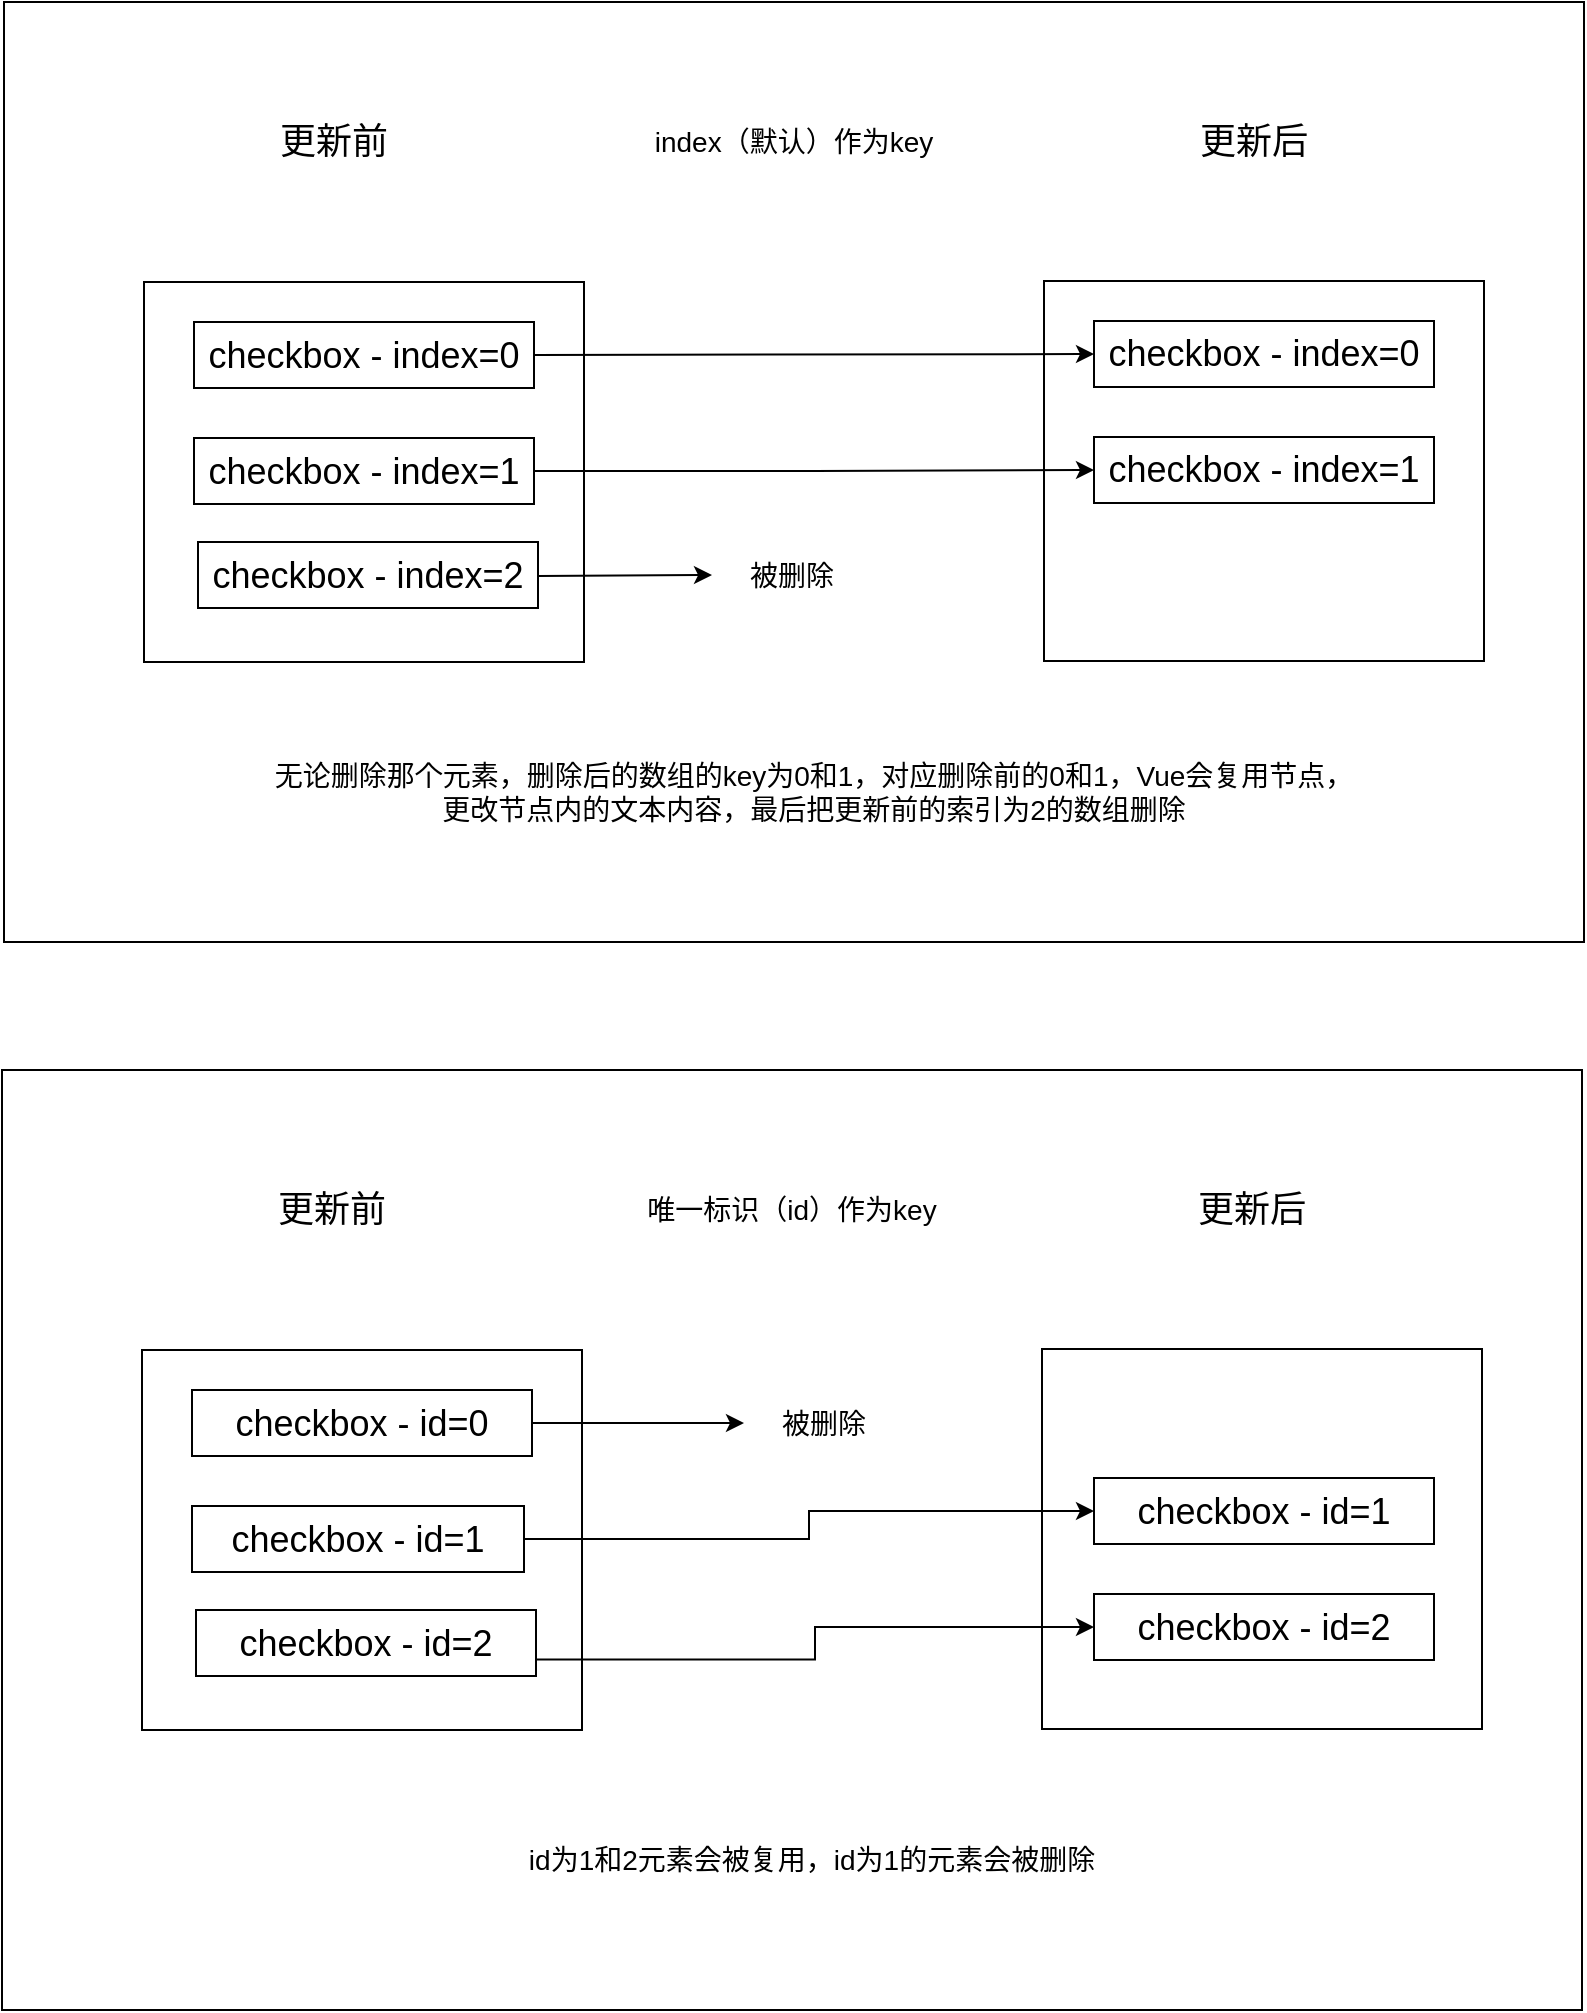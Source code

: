 <mxfile>
    <diagram id="ZPakkAoIIAICtYQCCOnc" name="第 1 页">
        <mxGraphModel dx="884" dy="713" grid="1" gridSize="10" guides="1" tooltips="1" connect="1" arrows="1" fold="1" page="1" pageScale="1" pageWidth="827" pageHeight="1169" math="0" shadow="0">
            <root>
                <mxCell id="0"/>
                <mxCell id="1" parent="0"/>
                <mxCell id="30" value="" style="rounded=0;whiteSpace=wrap;html=1;" vertex="1" parent="1">
                    <mxGeometry x="20" y="46" width="790" height="470" as="geometry"/>
                </mxCell>
                <mxCell id="16" value="" style="rounded=0;whiteSpace=wrap;html=1;" vertex="1" parent="1">
                    <mxGeometry x="540" y="185.5" width="220" height="190" as="geometry"/>
                </mxCell>
                <mxCell id="5" value="" style="rounded=0;whiteSpace=wrap;html=1;" vertex="1" parent="1">
                    <mxGeometry x="90" y="186" width="220" height="190" as="geometry"/>
                </mxCell>
                <mxCell id="2" value="&lt;font style=&quot;font-size: 18px&quot;&gt;checkbox - index=0&lt;br&gt;&lt;/font&gt;" style="rounded=0;whiteSpace=wrap;html=1;" vertex="1" parent="1">
                    <mxGeometry x="115" y="206" width="170" height="33" as="geometry"/>
                </mxCell>
                <mxCell id="6" value="&lt;font style=&quot;font-size: 18px&quot;&gt;更新前&lt;/font&gt;" style="text;html=1;strokeColor=none;fillColor=none;align=center;verticalAlign=middle;whiteSpace=wrap;rounded=0;" vertex="1" parent="1">
                    <mxGeometry x="120" y="106" width="130" height="20" as="geometry"/>
                </mxCell>
                <mxCell id="11" value="&lt;font style=&quot;font-size: 18px&quot;&gt;更新后&lt;/font&gt;" style="text;html=1;strokeColor=none;fillColor=none;align=center;verticalAlign=middle;whiteSpace=wrap;rounded=0;" vertex="1" parent="1">
                    <mxGeometry x="580" y="106" width="130" height="20" as="geometry"/>
                </mxCell>
                <mxCell id="12" value="&lt;font style=&quot;font-size: 14px&quot;&gt;index（默认）作为key&lt;/font&gt;" style="text;html=1;strokeColor=none;fillColor=none;align=center;verticalAlign=middle;whiteSpace=wrap;rounded=0;" vertex="1" parent="1">
                    <mxGeometry x="340" y="106" width="150" height="20" as="geometry"/>
                </mxCell>
                <mxCell id="22" style="edgeStyle=orthogonalEdgeStyle;rounded=0;orthogonalLoop=1;jettySize=auto;html=1;exitX=1;exitY=0.5;exitDx=0;exitDy=0;entryX=0;entryY=0.5;entryDx=0;entryDy=0;" edge="1" parent="1" source="14" target="18">
                    <mxGeometry relative="1" as="geometry">
                        <Array as="points">
                            <mxPoint x="425" y="281"/>
                        </Array>
                    </mxGeometry>
                </mxCell>
                <mxCell id="14" value="&lt;font style=&quot;font-size: 18px&quot;&gt;checkbox - index=1&lt;br&gt;&lt;/font&gt;" style="rounded=0;whiteSpace=wrap;html=1;" vertex="1" parent="1">
                    <mxGeometry x="115" y="264" width="170" height="33" as="geometry"/>
                </mxCell>
                <mxCell id="15" value="&lt;font style=&quot;font-size: 18px&quot;&gt;checkbox - index=2&lt;br&gt;&lt;/font&gt;" style="rounded=0;whiteSpace=wrap;html=1;" vertex="1" parent="1">
                    <mxGeometry x="117" y="316" width="170" height="33" as="geometry"/>
                </mxCell>
                <mxCell id="17" value="&lt;font style=&quot;font-size: 18px&quot;&gt;checkbox - index=0&lt;br&gt;&lt;/font&gt;" style="rounded=0;whiteSpace=wrap;html=1;" vertex="1" parent="1">
                    <mxGeometry x="565" y="205.5" width="170" height="33" as="geometry"/>
                </mxCell>
                <mxCell id="18" value="&lt;font style=&quot;font-size: 18px&quot;&gt;checkbox - index=1&lt;br&gt;&lt;/font&gt;" style="rounded=0;whiteSpace=wrap;html=1;" vertex="1" parent="1">
                    <mxGeometry x="565" y="263.5" width="170" height="33" as="geometry"/>
                </mxCell>
                <mxCell id="21" value="" style="endArrow=classic;html=1;exitX=1;exitY=0.5;exitDx=0;exitDy=0;entryX=0;entryY=0.5;entryDx=0;entryDy=0;" edge="1" parent="1" source="2" target="17">
                    <mxGeometry width="50" height="50" relative="1" as="geometry">
                        <mxPoint x="360" y="316" as="sourcePoint"/>
                        <mxPoint x="410" y="266" as="targetPoint"/>
                    </mxGeometry>
                </mxCell>
                <mxCell id="23" value="&lt;font style=&quot;font-size: 14px&quot;&gt;被删除&lt;/font&gt;" style="text;html=1;strokeColor=none;fillColor=none;align=center;verticalAlign=middle;whiteSpace=wrap;rounded=0;" vertex="1" parent="1">
                    <mxGeometry x="374" y="324" width="80" height="17" as="geometry"/>
                </mxCell>
                <mxCell id="25" value="" style="endArrow=classic;html=1;entryX=0;entryY=0.5;entryDx=0;entryDy=0;" edge="1" parent="1" target="23">
                    <mxGeometry width="50" height="50" relative="1" as="geometry">
                        <mxPoint x="287" y="333" as="sourcePoint"/>
                        <mxPoint x="337" y="279" as="targetPoint"/>
                    </mxGeometry>
                </mxCell>
                <mxCell id="28" value="&lt;font style=&quot;font-size: 14px&quot;&gt;无论删除那个元素，删除后的数组的key为0和1，对应删除前的0和1，Vue会复用节点，更改节点内的文本内容，最后把更新前的索引为2的数组删除&lt;/font&gt;" style="text;html=1;strokeColor=none;fillColor=none;align=center;verticalAlign=middle;whiteSpace=wrap;rounded=0;" vertex="1" parent="1">
                    <mxGeometry x="150" y="406" width="550" height="70" as="geometry"/>
                </mxCell>
                <mxCell id="31" value="" style="rounded=0;whiteSpace=wrap;html=1;" vertex="1" parent="1">
                    <mxGeometry x="19" y="580" width="790" height="470" as="geometry"/>
                </mxCell>
                <mxCell id="32" value="" style="rounded=0;whiteSpace=wrap;html=1;" vertex="1" parent="1">
                    <mxGeometry x="539" y="719.5" width="220" height="190" as="geometry"/>
                </mxCell>
                <mxCell id="33" value="" style="rounded=0;whiteSpace=wrap;html=1;" vertex="1" parent="1">
                    <mxGeometry x="89" y="720" width="220" height="190" as="geometry"/>
                </mxCell>
                <mxCell id="34" value="&lt;font style=&quot;font-size: 18px&quot;&gt;checkbox - id=0&lt;br&gt;&lt;/font&gt;" style="rounded=0;whiteSpace=wrap;html=1;" vertex="1" parent="1">
                    <mxGeometry x="114" y="740" width="170" height="33" as="geometry"/>
                </mxCell>
                <mxCell id="35" value="&lt;font style=&quot;font-size: 18px&quot;&gt;更新前&lt;/font&gt;" style="text;html=1;strokeColor=none;fillColor=none;align=center;verticalAlign=middle;whiteSpace=wrap;rounded=0;" vertex="1" parent="1">
                    <mxGeometry x="119" y="640" width="130" height="20" as="geometry"/>
                </mxCell>
                <mxCell id="36" value="&lt;font style=&quot;font-size: 18px&quot;&gt;更新后&lt;/font&gt;" style="text;html=1;strokeColor=none;fillColor=none;align=center;verticalAlign=middle;whiteSpace=wrap;rounded=0;" vertex="1" parent="1">
                    <mxGeometry x="579" y="640" width="130" height="20" as="geometry"/>
                </mxCell>
                <mxCell id="37" value="&lt;font style=&quot;font-size: 14px&quot;&gt;唯一标识（id）作为key&lt;/font&gt;" style="text;html=1;strokeColor=none;fillColor=none;align=center;verticalAlign=middle;whiteSpace=wrap;rounded=0;" vertex="1" parent="1">
                    <mxGeometry x="339" y="640" width="150" height="20" as="geometry"/>
                </mxCell>
                <mxCell id="49" style="edgeStyle=orthogonalEdgeStyle;rounded=0;orthogonalLoop=1;jettySize=auto;html=1;exitX=1;exitY=0.5;exitDx=0;exitDy=0;entryX=0;entryY=0.5;entryDx=0;entryDy=0;" edge="1" parent="1" source="39" target="41">
                    <mxGeometry relative="1" as="geometry"/>
                </mxCell>
                <mxCell id="39" value="&lt;font style=&quot;font-size: 18px&quot;&gt;checkbox - id=1&lt;br&gt;&lt;/font&gt;" style="rounded=0;whiteSpace=wrap;html=1;" vertex="1" parent="1">
                    <mxGeometry x="114" y="798" width="166" height="33" as="geometry"/>
                </mxCell>
                <mxCell id="50" style="edgeStyle=orthogonalEdgeStyle;rounded=0;orthogonalLoop=1;jettySize=auto;html=1;exitX=1;exitY=0.75;exitDx=0;exitDy=0;entryX=0;entryY=0.5;entryDx=0;entryDy=0;" edge="1" parent="1" source="40" target="42">
                    <mxGeometry relative="1" as="geometry"/>
                </mxCell>
                <mxCell id="40" value="&lt;font style=&quot;font-size: 18px&quot;&gt;checkbox - id=2&lt;br&gt;&lt;/font&gt;" style="rounded=0;whiteSpace=wrap;html=1;" vertex="1" parent="1">
                    <mxGeometry x="116" y="850" width="170" height="33" as="geometry"/>
                </mxCell>
                <mxCell id="41" value="&lt;font style=&quot;font-size: 18px&quot;&gt;checkbox - id=1&lt;br&gt;&lt;/font&gt;" style="rounded=0;whiteSpace=wrap;html=1;" vertex="1" parent="1">
                    <mxGeometry x="565" y="784" width="170" height="33" as="geometry"/>
                </mxCell>
                <mxCell id="42" value="&lt;font style=&quot;font-size: 18px&quot;&gt;checkbox - id=2&lt;br&gt;&lt;/font&gt;" style="rounded=0;whiteSpace=wrap;html=1;" vertex="1" parent="1">
                    <mxGeometry x="565" y="842" width="170" height="33" as="geometry"/>
                </mxCell>
                <mxCell id="44" value="&lt;font style=&quot;font-size: 14px&quot;&gt;被删除&lt;/font&gt;" style="text;html=1;strokeColor=none;fillColor=none;align=center;verticalAlign=middle;whiteSpace=wrap;rounded=0;" vertex="1" parent="1">
                    <mxGeometry x="390" y="748" width="80" height="17" as="geometry"/>
                </mxCell>
                <mxCell id="45" value="" style="endArrow=classic;html=1;entryX=0;entryY=0.5;entryDx=0;entryDy=0;exitX=1;exitY=0.5;exitDx=0;exitDy=0;" edge="1" target="44" parent="1" source="34">
                    <mxGeometry width="50" height="50" relative="1" as="geometry">
                        <mxPoint x="286" y="867" as="sourcePoint"/>
                        <mxPoint x="336" y="813" as="targetPoint"/>
                    </mxGeometry>
                </mxCell>
                <mxCell id="46" value="&lt;span style=&quot;font-size: 14px&quot;&gt;id为1和2元素会被复用，id为1的元素会被删除&lt;br&gt;&lt;/span&gt;" style="text;html=1;strokeColor=none;fillColor=none;align=center;verticalAlign=middle;whiteSpace=wrap;rounded=0;" vertex="1" parent="1">
                    <mxGeometry x="149" y="940" width="550" height="70" as="geometry"/>
                </mxCell>
            </root>
        </mxGraphModel>
    </diagram>
</mxfile>
